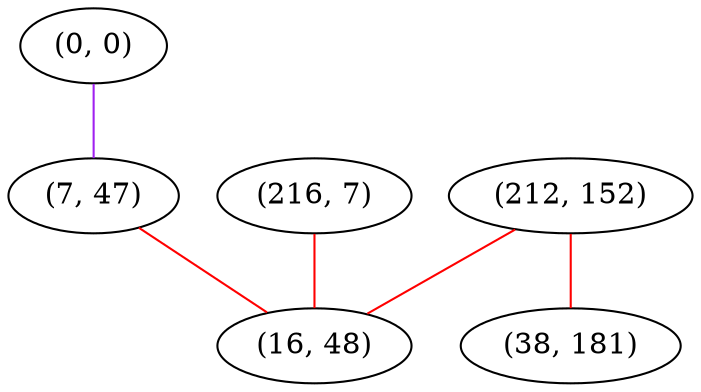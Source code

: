 graph "" {
"(0, 0)";
"(7, 47)";
"(216, 7)";
"(212, 152)";
"(38, 181)";
"(16, 48)";
"(0, 0)" -- "(7, 47)"  [color=purple, key=0, weight=4];
"(7, 47)" -- "(16, 48)"  [color=red, key=0, weight=1];
"(216, 7)" -- "(16, 48)"  [color=red, key=0, weight=1];
"(212, 152)" -- "(16, 48)"  [color=red, key=0, weight=1];
"(212, 152)" -- "(38, 181)"  [color=red, key=0, weight=1];
}
